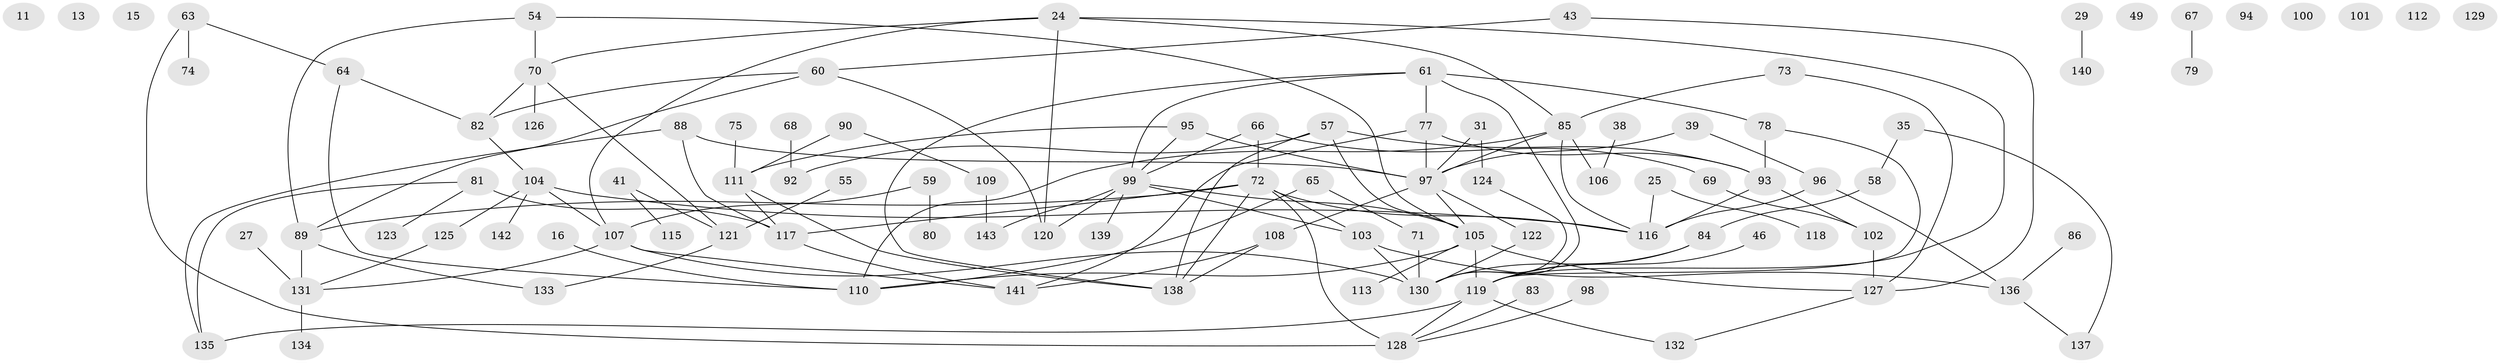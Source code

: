 // original degree distribution, {3: 0.24475524475524477, 2: 0.24475524475524477, 6: 0.04195804195804196, 1: 0.18181818181818182, 0: 0.06293706293706294, 4: 0.16083916083916083, 5: 0.055944055944055944, 9: 0.006993006993006993}
// Generated by graph-tools (version 1.1) at 2025/43/03/04/25 21:43:53]
// undirected, 100 vertices, 137 edges
graph export_dot {
graph [start="1"]
  node [color=gray90,style=filled];
  11;
  13;
  15;
  16;
  24;
  25;
  27;
  29;
  31;
  35;
  38;
  39;
  41;
  43;
  46;
  49;
  54;
  55;
  57;
  58;
  59;
  60;
  61;
  63;
  64 [super="+34"];
  65;
  66;
  67;
  68;
  69 [super="+53"];
  70 [super="+22+5"];
  71;
  72 [super="+18+50"];
  73;
  74;
  75;
  77;
  78 [super="+26"];
  79;
  80;
  81;
  82;
  83;
  84;
  85 [super="+62"];
  86;
  88;
  89 [super="+14+48+51"];
  90;
  92;
  93 [super="+45"];
  94;
  95;
  96 [super="+47"];
  97 [super="+12"];
  98;
  99 [super="+44+76"];
  100;
  101;
  102;
  103 [super="+3"];
  104 [super="+52"];
  105 [super="+6+33"];
  106;
  107 [super="+30+8+87"];
  108;
  109;
  110;
  111 [super="+21"];
  112;
  113;
  115;
  116 [super="+17"];
  117 [super="+56"];
  118;
  119 [super="+91+37+40+36"];
  120;
  121;
  122;
  123;
  124;
  125;
  126;
  127;
  128;
  129;
  130;
  131 [super="+114"];
  132;
  133;
  134;
  135;
  136 [super="+10"];
  137;
  138;
  139;
  140;
  141;
  142;
  143;
  16 -- 110;
  24 -- 85;
  24 -- 120;
  24 -- 70;
  24 -- 107;
  24 -- 119;
  25 -- 116;
  25 -- 118;
  27 -- 131;
  29 -- 140;
  31 -- 97;
  31 -- 124;
  35 -- 58;
  35 -- 137;
  38 -- 106;
  39 -- 96;
  39 -- 97;
  41 -- 115;
  41 -- 121;
  43 -- 60;
  43 -- 127;
  46 -- 119;
  54 -- 70;
  54 -- 105;
  54 -- 89;
  55 -- 121;
  57 -- 92;
  57 -- 93;
  57 -- 138;
  57 -- 105;
  58 -- 84;
  59 -- 80;
  59 -- 107;
  60 -- 82;
  60 -- 120;
  60 -- 89;
  61 -- 77;
  61 -- 130;
  61 -- 138;
  61 -- 78;
  61 -- 99;
  63 -- 64;
  63 -- 74;
  63 -- 128;
  64 -- 82;
  64 -- 110;
  65 -- 71;
  65 -- 110;
  66 -- 69;
  66 -- 72;
  66 -- 99;
  67 -- 79;
  68 -- 92;
  69 -- 102 [weight=2];
  70 -- 121;
  70 -- 82;
  70 -- 126;
  71 -- 130;
  72 -- 128 [weight=2];
  72 -- 138;
  72 -- 116;
  72 -- 103;
  72 -- 89;
  72 -- 117;
  73 -- 127;
  73 -- 85;
  75 -- 111;
  77 -- 93;
  77 -- 141;
  77 -- 97;
  78 -- 119;
  78 -- 93;
  81 -- 117;
  81 -- 123;
  81 -- 135;
  82 -- 104;
  83 -- 128;
  84 -- 130;
  84 -- 119;
  85 -- 106;
  85 -- 116 [weight=2];
  85 -- 97;
  85 -- 110;
  86 -- 136;
  88 -- 135;
  88 -- 97;
  88 -- 117;
  89 -- 131 [weight=2];
  89 -- 133;
  90 -- 109;
  90 -- 111;
  93 -- 116;
  93 -- 102;
  95 -- 97 [weight=2];
  95 -- 111;
  95 -- 99;
  96 -- 116;
  96 -- 136;
  97 -- 122;
  97 -- 108;
  97 -- 105;
  98 -- 128;
  99 -- 120;
  99 -- 105 [weight=2];
  99 -- 139;
  99 -- 103;
  99 -- 143;
  102 -- 127;
  103 -- 130 [weight=2];
  103 -- 136;
  104 -- 142;
  104 -- 116;
  104 -- 107;
  104 -- 125;
  105 -- 110;
  105 -- 127;
  105 -- 119 [weight=2];
  105 -- 113;
  107 -- 141;
  107 -- 130 [weight=2];
  107 -- 131;
  108 -- 138;
  108 -- 141;
  109 -- 143;
  111 -- 138;
  111 -- 117;
  117 -- 141;
  119 -- 128;
  119 -- 135;
  119 -- 132;
  121 -- 133;
  122 -- 130;
  124 -- 130;
  125 -- 131;
  127 -- 132;
  131 -- 134;
  136 -- 137;
}
